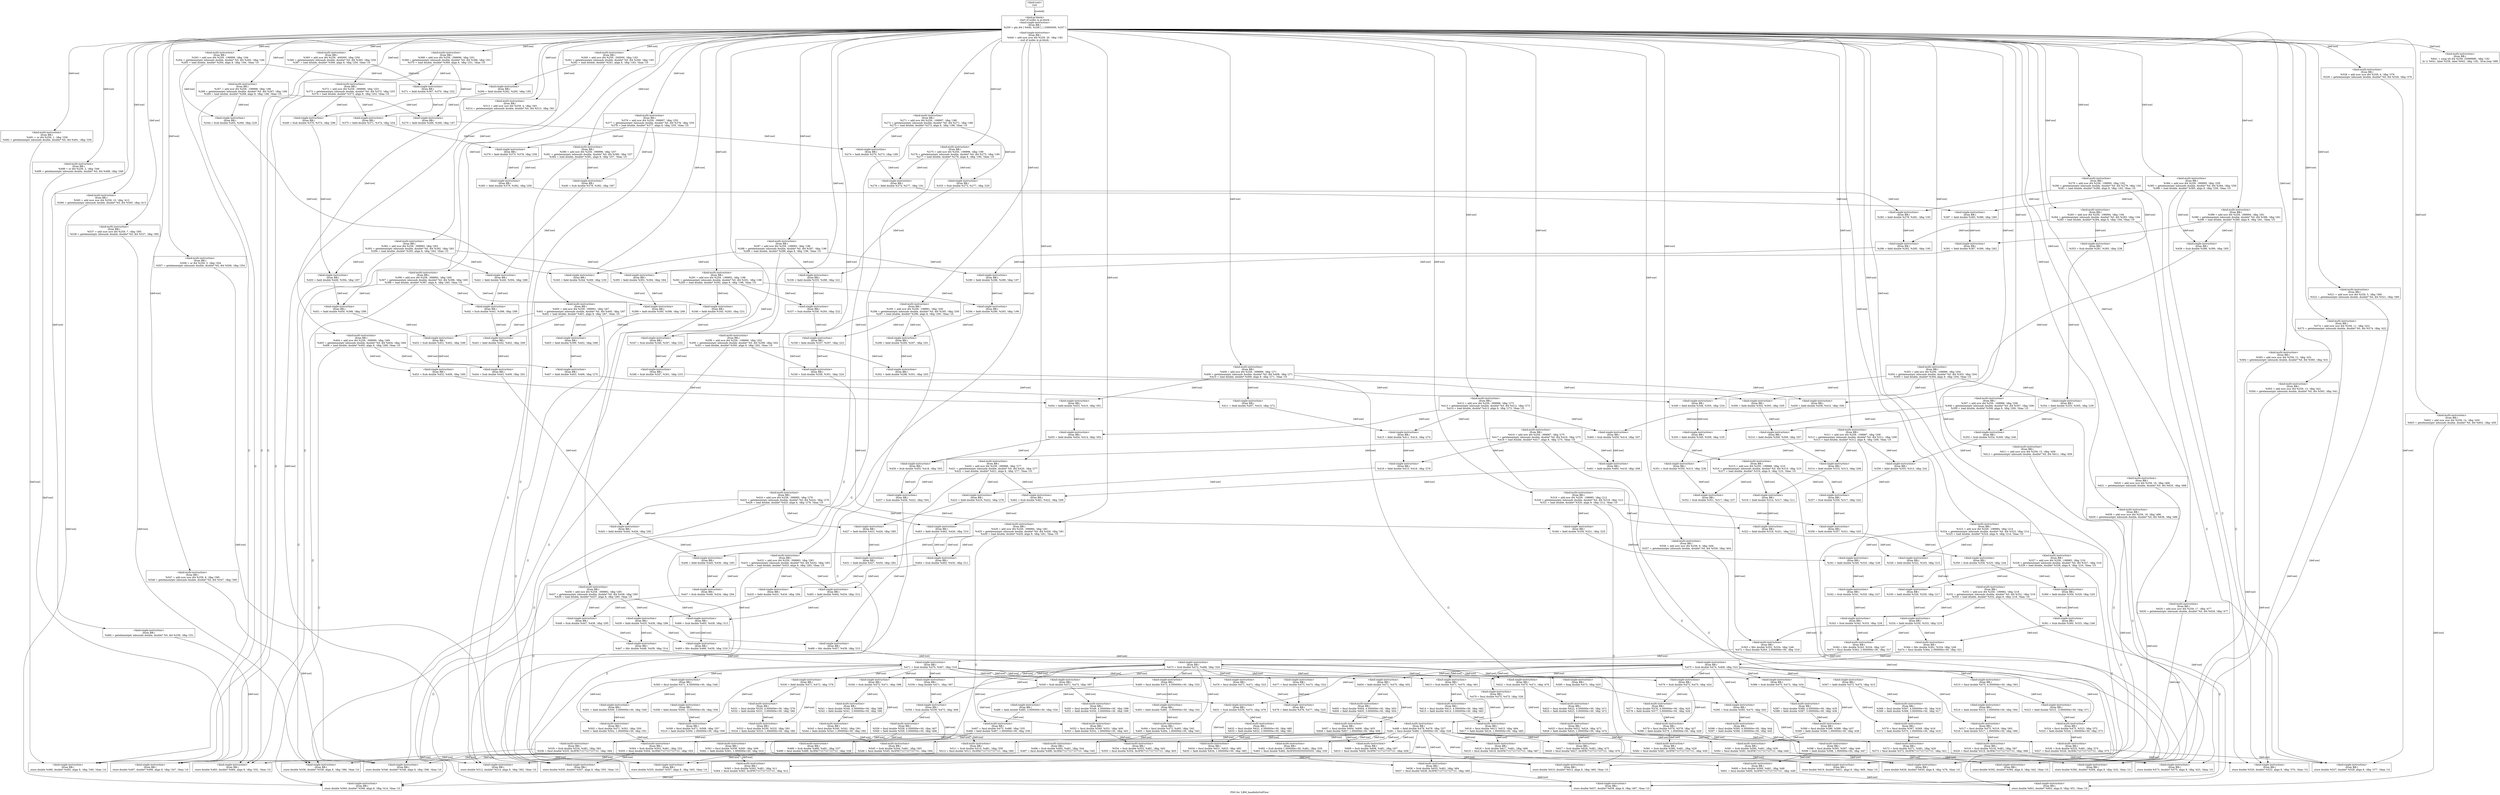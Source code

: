 digraph "PDG for 'LBM_handleInOutFlow.'" {
	label="PDG for 'LBM_handleInOutFlow.'";

	Node0xa2e6df0 [shape=record,label="{\<kind:root\>\nroot\n}"];
	Node0xa2e6df0 -> Node0xa31f160[label="[rooted]"];
	Node0xa31f160 [shape=record,label="{\<kind:pi-block\>\n--- start of nodes in pi-block ---\n\<kind:single-instruction\>\n(from BB:)\n  %259 = phi i64 [ %640, %258 ], [ 25800000, %257 ]\n\n\<kind:single-instruction\>\n(from BB:)\n  %640 = add nuw nsw i64 %259, 20, !dbg !182\n--- end of nodes in pi-block ---\n}"];
	Node0xa31f160 -> Node0xa2cac60[label="[def-use]"];
	Node0xa31f160 -> Node0xa3f5510[label="[def-use]"];
	Node0xa31f160 -> Node0xa3e0730[label="[def-use]"];
	Node0xa31f160 -> Node0xa3bed50[label="[def-use]"];
	Node0xa31f160 -> Node0xa3e7d40[label="[def-use]"];
	Node0xa31f160 -> Node0xa3dae60[label="[def-use]"];
	Node0xa31f160 -> Node0xa3e2090[label="[def-use]"];
	Node0xa31f160 -> Node0x9cf93b0[label="[def-use]"];
	Node0xa31f160 -> Node0xa3efd30[label="[def-use]"];
	Node0xa31f160 -> Node0xa401e10[label="[def-use]"];
	Node0xa31f160 -> Node0xa3be3f0[label="[def-use]"];
	Node0xa31f160 -> Node0x9d7f450[label="[def-use]"];
	Node0xa31f160 -> Node0xa409930[label="[def-use]"];
	Node0xa31f160 -> Node0xa403d70[label="[def-use]"];
	Node0xa31f160 -> Node0xa232640[label="[def-use]"];
	Node0xa31f160 -> Node0xa3bdd90[label="[def-use]"];
	Node0xa31f160 -> Node0xa3cd450[label="[def-use]"];
	Node0xa31f160 -> Node0xa3d2150[label="[def-use]"];
	Node0xa31f160 -> Node0xa3c60d0[label="[def-use]"];
	Node0xa31f160 -> Node0xa181d80[label="[def-use]"];
	Node0xa31f160 -> Node0xa3bf730[label="[def-use]"];
	Node0xa31f160 -> Node0x9e241e0[label="[def-use]"];
	Node0xa31f160 -> Node0xa1b33f0[label="[def-use]"];
	Node0xa31f160 -> Node0x9d65650[label="[def-use]"];
	Node0xa31f160 -> Node0xa308b20[label="[def-use]"];
	Node0xa31f160 -> Node0xa232760[label="[def-use]"];
	Node0xa31f160 -> Node0xa30ad80[label="[def-use]"];
	Node0xa31f160 -> Node0x9f2a060[label="[def-use]"];
	Node0xa31f160 -> Node0xa3c7700[label="[def-use]"];
	Node0xa31f160 -> Node0xa3c9d80[label="[def-use]"];
	Node0xa31f160 -> Node0xa3cc400[label="[def-use]"];
	Node0xa31f160 -> Node0xa3cea80[label="[def-use]"];
	Node0xa31f160 -> Node0xa3d1100[label="[def-use]"];
	Node0xa31f160 -> Node0xa3e57a0[label="[def-use]"];
	Node0xa31f160 -> Node0x9d1c3f0[label="[def-use]"];
	Node0xa31f160 -> Node0xa1aa490[label="[def-use]"];
	Node0xa31f160 -> Node0xa374970[label="[def-use]"];
	Node0xa31f160 -> Node0xa198260[label="[def-use]"];
	Node0xa31f160 -> Node0xa290010[label="[def-use]"];
	Node0xa31f160 -> Node0xa2d6dc0[label="[def-use]"];
	Node0xa31f160 -> Node0xa2a5290[label="[def-use]"];
	Node0xa31f160 -> Node0xa1a2610[label="[def-use]"];
	Node0xa31f160 -> Node0xa2538c0[label="[def-use]"];
	Node0xa31f160 -> Node0x9f1a9c0[label="[def-use]"];
	Node0xa31f160 -> Node0xa1ad730[label="[def-use]"];
	Node0xa31f160 -> Node0xa30ca80[label="[def-use]"];
	Node0xa31f160 -> Node0xa30a5f0[label="[def-use]"];
	Node0xa31f160 -> Node0xa28d840[label="[def-use]"];
	Node0xa31f160 -> Node0x9e94d90[label="[def-use]"];
	Node0xa31f160 -> Node0xa2286b0[label="[def-use]"];
	Node0xa31f160 -> Node0xa304080[label="[def-use]"];
	Node0xa31f160 -> Node0x9fab320[label="[def-use]"];
	Node0xa31f160 -> Node0xa268670[label="[def-use]"];
	Node0xa31f160 -> Node0x9ea6bc0[label="[def-use]"];
	Node0xa31f160 -> Node0xa304eb0[label="[def-use]"];
	Node0xa31f160 -> Node0x9d708e0[label="[def-use]"];
	Node0xa31f160 -> Node0x9e684f0[label="[def-use]"];
	Node0xa31f160 -> Node0xa36b750[label="[def-use]"];
	Node0xa36b750 [shape=record,label="{\<kind:multi-instruction\>\n(from BB:)\n  %641 = icmp ult i64 %259, 25999980, !dbg !182\n  br i1 %641, label %258, label %642, !dbg !182, !llvm.loop !488\n}"];
	Node0x9e684f0 [shape=record,label="{\<kind:multi-instruction\>\n(from BB:)\n  %638 = add nuw nsw i64 %259, 18, !dbg !486\n  %639 = getelementptr inbounds double, double* %0, i64 %638, !dbg !486\n}"];
	Node0x9e684f0 -> Node0xa210900[label="[def-use]"];
	Node0x9d708e0 [shape=record,label="{\<kind:multi-instruction\>\n(from BB:)\n  %629 = add nuw nsw i64 %259, 17, !dbg !477\n  %630 = getelementptr inbounds double, double* %0, i64 %629, !dbg !477\n}"];
	Node0x9d708e0 -> Node0x9f27e00[label="[def-use]"];
	Node0xa304eb0 [shape=record,label="{\<kind:multi-instruction\>\n(from BB:)\n  %620 = add nuw nsw i64 %259, 16, !dbg !468\n  %621 = getelementptr inbounds double, double* %0, i64 %620, !dbg !468\n}"];
	Node0xa304eb0 -> Node0xa079a80[label="[def-use]"];
	Node0x9ea6bc0 [shape=record,label="{\<kind:multi-instruction\>\n(from BB:)\n  %611 = add nuw nsw i64 %259, 15, !dbg !459\n  %612 = getelementptr inbounds double, double* %0, i64 %611, !dbg !459\n}"];
	Node0x9ea6bc0 -> Node0xa2493c0[label="[def-use]"];
	Node0xa268670 [shape=record,label="{\<kind:multi-instruction\>\n(from BB:)\n  %602 = add nuw nsw i64 %259, 14, !dbg !450\n  %603 = getelementptr inbounds double, double* %0, i64 %602, !dbg !450\n}"];
	Node0xa268670 -> Node0xa270660[label="[def-use]"];
	Node0x9fab320 [shape=record,label="{\<kind:multi-instruction\>\n(from BB:)\n  %593 = add nuw nsw i64 %259, 13, !dbg !441\n  %594 = getelementptr inbounds double, double* %0, i64 %593, !dbg !441\n}"];
	Node0x9fab320 -> Node0xa30e940[label="[def-use]"];
	Node0xa304080 [shape=record,label="{\<kind:multi-instruction\>\n(from BB:)\n  %583 = add nuw nsw i64 %259, 12, !dbg !431\n  %584 = getelementptr inbounds double, double* %0, i64 %583, !dbg !431\n}"];
	Node0xa304080 -> Node0xa399db0[label="[def-use]"];
	Node0xa2286b0 [shape=record,label="{\<kind:multi-instruction\>\n(from BB:)\n  %574 = add nuw nsw i64 %259, 11, !dbg !422\n  %575 = getelementptr inbounds double, double* %0, i64 %574, !dbg !422\n}"];
	Node0xa2286b0 -> Node0xa17aa70[label="[def-use]"];
	Node0x9e94d90 [shape=record,label="{\<kind:multi-instruction\>\n(from BB:)\n  %565 = add nuw nsw i64 %259, 10, !dbg !413\n  %566 = getelementptr inbounds double, double* %0, i64 %565, !dbg !413\n}"];
	Node0x9e94d90 -> Node0xa005d20[label="[def-use]"];
	Node0xa28d840 [shape=record,label="{\<kind:multi-instruction\>\n(from BB:)\n  %556 = add nuw nsw i64 %259, 9, !dbg !404\n  %557 = getelementptr inbounds double, double* %0, i64 %556, !dbg !404\n}"];
	Node0xa28d840 -> Node0xa30ac50[label="[def-use]"];
	Node0xa30a5f0 [shape=record,label="{\<kind:multi-instruction\>\n(from BB:)\n  %547 = add nuw nsw i64 %259, 8, !dbg !395\n  %548 = getelementptr inbounds double, double* %0, i64 %547, !dbg !395\n}"];
	Node0xa30a5f0 -> Node0xa28a960[label="[def-use]"];
	Node0xa30ca80 [shape=record,label="{\<kind:multi-instruction\>\n(from BB:)\n  %537 = add nuw nsw i64 %259, 7, !dbg !385\n  %538 = getelementptr inbounds double, double* %0, i64 %537, !dbg !385\n}"];
	Node0xa30ca80 -> Node0xa28e710[label="[def-use]"];
	Node0xa1ad730 [shape=record,label="{\<kind:multi-instruction\>\n(from BB:)\n  %528 = add nuw nsw i64 %259, 6, !dbg !376\n  %529 = getelementptr inbounds double, double* %0, i64 %528, !dbg !376\n}"];
	Node0xa1ad730 -> Node0xa2f72d0[label="[def-use]"];
	Node0x9f1a9c0 [shape=record,label="{\<kind:multi-instruction\>\n(from BB:)\n  %521 = add nuw nsw i64 %259, 5, !dbg !369\n  %522 = getelementptr inbounds double, double* %0, i64 %521, !dbg !369\n}"];
	Node0x9f1a9c0 -> Node0x9e17650[label="[def-use]"];
	Node0xa2538c0 [shape=record,label="{\<kind:multi-instruction\>\n(from BB:)\n  %513 = add nuw nsw i64 %259, 4, !dbg !361\n  %514 = getelementptr inbounds double, double* %0, i64 %513, !dbg !361\n}"];
	Node0xa2538c0 -> Node0xa23be00[label="[def-use]"];
	Node0xa1a2610 [shape=record,label="{\<kind:multi-instruction\>\n(from BB:)\n  %506 = or i64 %259, 3, !dbg !354\n  %507 = getelementptr inbounds double, double* %0, i64 %506, !dbg !354\n}"];
	Node0xa1a2610 -> Node0x9fbcbc0[label="[def-use]"];
	Node0xa2a5290 [shape=record,label="{\<kind:multi-instruction\>\n(from BB:)\n  %498 = or i64 %259, 2, !dbg !346\n  %499 = getelementptr inbounds double, double* %0, i64 %498, !dbg !346\n}"];
	Node0xa2a5290 -> Node0xa2b7820[label="[def-use]"];
	Node0xa2d6dc0 [shape=record,label="{\<kind:multi-instruction\>\n(from BB:)\n  %491 = or i64 %259, 1, !dbg !339\n  %492 = getelementptr inbounds double, double* %0, i64 %491, !dbg !339\n}"];
	Node0xa2d6dc0 -> Node0xa035c00[label="[def-use]"];
	Node0xa290010 [shape=record,label="{\<kind:single-instruction\>\n(from BB:)\n  %484 = getelementptr inbounds double, double* %0, i64 %259, !dbg !331\n}"];
	Node0xa290010 -> Node0xa2878d0[label="[def-use]"];
	Node0xa198260 [shape=record,label="{\<kind:multi-instruction\>\n(from BB:)\n  %436 = add nsw i64 %259, -399982, !dbg !285\n  %437 = getelementptr inbounds double, double* %0, i64 %436, !dbg !285\n  %438 = load double, double* %437, align 8, !dbg !285, !tbaa !10\n}"];
	Node0xa198260 -> Node0xa196840[label="[def-use]"];
	Node0xa198260 -> Node0xa1e2ec0[label="[def-use]"];
	Node0xa198260 -> Node0xa17a050[label="[def-use]"];
	Node0xa198260 -> Node0xa210900[label="[]"];
	Node0xa374970 [shape=record,label="{\<kind:multi-instruction\>\n(from BB:)\n  %432 = add nsw i64 %259, -399983, !dbg !283\n  %433 = getelementptr inbounds double, double* %0, i64 %432, !dbg !283\n  %434 = load double, double* %433, align 8, !dbg !283, !tbaa !10\n}"];
	Node0xa374970 -> Node0xa229cd0[label="[def-use]"];
	Node0xa374970 -> Node0xa1a07e0[label="[def-use]"];
	Node0xa374970 -> Node0xa1aa120[label="[def-use]"];
	Node0xa374970 -> Node0x9f27e00[label="[]"];
	Node0xa1aa490 [shape=record,label="{\<kind:multi-instruction\>\n(from BB:)\n  %428 = add nsw i64 %259, -399984, !dbg !281\n  %429 = getelementptr inbounds double, double* %0, i64 %428, !dbg !281\n  %430 = load double, double* %429, align 8, !dbg !281, !tbaa !10\n}"];
	Node0xa1aa490 -> Node0xa2251f0[label="[def-use]"];
	Node0xa1aa490 -> Node0xa1e2580[label="[def-use]"];
	Node0xa1aa490 -> Node0x9d6e840[label="[def-use]"];
	Node0xa1aa490 -> Node0xa079a80[label="[]"];
	Node0x9d1c3f0 [shape=record,label="{\<kind:multi-instruction\>\n(from BB:)\n  %424 = add nsw i64 %259, -399985, !dbg !279\n  %425 = getelementptr inbounds double, double* %0, i64 %424, !dbg !279\n  %426 = load double, double* %425, align 8, !dbg !279, !tbaa !10\n}"];
	Node0x9d1c3f0 -> Node0xa373630[label="[def-use]"];
	Node0x9d1c3f0 -> Node0xa17a940[label="[def-use]"];
	Node0x9d1c3f0 -> Node0xa2280f0[label="[def-use]"];
	Node0x9d1c3f0 -> Node0xa2493c0[label="[]"];
	Node0xa3e57a0 [shape=record,label="{\<kind:multi-instruction\>\n(from BB:)\n  %420 = add nsw i64 %259, -399986, !dbg !277\n  %421 = getelementptr inbounds double, double* %0, i64 %420, !dbg !277\n  %422 = load double, double* %421, align 8, !dbg !277, !tbaa !10\n}"];
	Node0xa3e57a0 -> Node0xa1a9be0[label="[def-use]"];
	Node0xa3e57a0 -> Node0xa2d45f0[label="[def-use]"];
	Node0xa3e57a0 -> Node0xa28bd40[label="[def-use]"];
	Node0xa3e57a0 -> Node0xa270660[label="[]"];
	Node0xa3d1100 [shape=record,label="{\<kind:multi-instruction\>\n(from BB:)\n  %416 = add nsw i64 %259, -399987, !dbg !275\n  %417 = getelementptr inbounds double, double* %0, i64 %416, !dbg !275\n  %418 = load double, double* %417, align 8, !dbg !275, !tbaa !10\n}"];
	Node0xa3d1100 -> Node0xa229ba0[label="[def-use]"];
	Node0xa3d1100 -> Node0xa1e45e0[label="[def-use]"];
	Node0xa3d1100 -> Node0x9d607f0[label="[def-use]"];
	Node0xa3d1100 -> Node0xa30e940[label="[]"];
	Node0xa3cea80 [shape=record,label="{\<kind:multi-instruction\>\n(from BB:)\n  %412 = add nsw i64 %259, -399988, !dbg !273\n  %413 = getelementptr inbounds double, double* %0, i64 %412, !dbg !273\n  %414 = load double, double* %413, align 8, !dbg !273, !tbaa !10\n}"];
	Node0xa3cea80 -> Node0xa1a2d90[label="[def-use]"];
	Node0xa3cea80 -> Node0xa1a9ff0[label="[def-use]"];
	Node0xa3cea80 -> Node0xa3d0110[label="[def-use]"];
	Node0xa3cea80 -> Node0xa399db0[label="[]"];
	Node0xa3cc400 [shape=record,label="{\<kind:multi-instruction\>\n(from BB:)\n  %408 = add nsw i64 %259, -399989, !dbg !271\n  %409 = getelementptr inbounds double, double* %0, i64 %408, !dbg !271\n  %410 = load double, double* %409, align 8, !dbg !271, !tbaa !10\n}"];
	Node0xa3cc400 -> Node0xa28cec0[label="[def-use]"];
	Node0xa3cc400 -> Node0xa1e44b0[label="[def-use]"];
	Node0xa3cc400 -> Node0xa3cda90[label="[def-use]"];
	Node0xa3cc400 -> Node0xa17aa70[label="[]"];
	Node0xa3c9d80 [shape=record,label="{\<kind:multi-instruction\>\n(from BB:)\n  %404 = add nsw i64 %259, -399990, !dbg !269\n  %405 = getelementptr inbounds double, double* %0, i64 %404, !dbg !269\n  %406 = load double, double* %405, align 8, !dbg !269, !tbaa !10\n}"];
	Node0xa3c9d80 -> Node0xa290140[label="[def-use]"];
	Node0xa3c9d80 -> Node0xa196970[label="[def-use]"];
	Node0xa3c9d80 -> Node0xa3cb410[label="[def-use]"];
	Node0xa3c9d80 -> Node0xa005d20[label="[]"];
	Node0xa3c7700 [shape=record,label="{\<kind:multi-instruction\>\n(from BB:)\n  %400 = add nsw i64 %259, -399991, !dbg !267\n  %401 = getelementptr inbounds double, double* %0, i64 %400, !dbg !267\n  %402 = load double, double* %401, align 8, !dbg !267, !tbaa !10\n}"];
	Node0xa3c7700 -> Node0xa28cff0[label="[def-use]"];
	Node0xa3c7700 -> Node0xa2f6690[label="[def-use]"];
	Node0xa3c7700 -> Node0xa3c8d90[label="[def-use]"];
	Node0xa3c7700 -> Node0xa30ac50[label="[]"];
	Node0x9f2a060 [shape=record,label="{\<kind:multi-instruction\>\n(from BB:)\n  %396 = add nsw i64 %259, -399992, !dbg !265\n  %397 = getelementptr inbounds double, double* %0, i64 %396, !dbg !265\n  %398 = load double, double* %397, align 8, !dbg !265, !tbaa !10\n}"];
	Node0x9f2a060 -> Node0xa28f920[label="[def-use]"];
	Node0x9f2a060 -> Node0xa30bae0[label="[def-use]"];
	Node0x9f2a060 -> Node0xa3de120[label="[def-use]"];
	Node0x9f2a060 -> Node0xa28a960[label="[]"];
	Node0xa30ad80 [shape=record,label="{\<kind:multi-instruction\>\n(from BB:)\n  %392 = add nsw i64 %259, -399993, !dbg !263\n  %393 = getelementptr inbounds double, double* %0, i64 %392, !dbg !263\n  %394 = load double, double* %393, align 8, !dbg !263, !tbaa !10\n}"];
	Node0xa30ad80 -> Node0xa28bc10[label="[def-use]"];
	Node0xa30ad80 -> Node0x9e18700[label="[def-use]"];
	Node0xa30ad80 -> Node0xa1b0cd0[label="[def-use]"];
	Node0xa30ad80 -> Node0xa28e710[label="[]"];
	Node0xa232760 [shape=record,label="{\<kind:multi-instruction\>\n(from BB:)\n  %388 = add nsw i64 %259, -399994, !dbg !261\n  %389 = getelementptr inbounds double, double* %0, i64 %388, !dbg !261\n  %390 = load double, double* %389, align 8, !dbg !261, !tbaa !10\n}"];
	Node0xa232760 -> Node0xa2a4050[label="[def-use]"];
	Node0xa232760 -> Node0xa283730[label="[def-use]"];
	Node0xa232760 -> Node0xa2f72d0[label="[]"];
	Node0xa308b20 [shape=record,label="{\<kind:multi-instruction\>\n(from BB:)\n  %384 = add nsw i64 %259, -399995, !dbg !259\n  %385 = getelementptr inbounds double, double* %0, i64 %384, !dbg !259\n  %386 = load double, double* %385, align 8, !dbg !259, !tbaa !10\n}"];
	Node0xa308b20 -> Node0xa2a4050[label="[def-use]"];
	Node0xa308b20 -> Node0xa3c3710[label="[def-use]"];
	Node0xa308b20 -> Node0x9e17650[label="[]"];
	Node0xa2a4050 [shape=record,label="{\<kind:single-instruction\>\n(from BB:)\n  %458 = fsub double %386, %390, !dbg !305\n}"];
	Node0xa2a4050 -> Node0xa28cec0[label="[def-use]"];
	Node0xa28cec0 [shape=record,label="{\<kind:single-instruction\>\n(from BB:)\n  %459 = fadd double %458, %410, !dbg !306\n}"];
	Node0xa28cec0 -> Node0xa1a2d90[label="[def-use]"];
	Node0xa1a2d90 [shape=record,label="{\<kind:single-instruction\>\n(from BB:)\n  %460 = fsub double %459, %414, !dbg !307\n}"];
	Node0xa1a2d90 -> Node0xa229ba0[label="[def-use]"];
	Node0xa229ba0 [shape=record,label="{\<kind:single-instruction\>\n(from BB:)\n  %461 = fadd double %460, %418, !dbg !308\n}"];
	Node0xa229ba0 -> Node0xa1a9be0[label="[def-use]"];
	Node0xa1a9be0 [shape=record,label="{\<kind:single-instruction\>\n(from BB:)\n  %462 = fsub double %461, %422, !dbg !309\n}"];
	Node0xa1a9be0 -> Node0xa373630[label="[def-use]"];
	Node0xa373630 [shape=record,label="{\<kind:single-instruction\>\n(from BB:)\n  %463 = fadd double %462, %426, !dbg !310\n}"];
	Node0xa373630 -> Node0xa2251f0[label="[def-use]"];
	Node0xa2251f0 [shape=record,label="{\<kind:single-instruction\>\n(from BB:)\n  %464 = fsub double %463, %430, !dbg !311\n}"];
	Node0xa2251f0 -> Node0xa229cd0[label="[def-use]"];
	Node0xa229cd0 [shape=record,label="{\<kind:single-instruction\>\n(from BB:)\n  %465 = fadd double %464, %434, !dbg !312\n}"];
	Node0xa229cd0 -> Node0xa196840[label="[def-use]"];
	Node0xa196840 [shape=record,label="{\<kind:single-instruction\>\n(from BB:)\n  %466 = fsub double %465, %438, !dbg !313\n}"];
	Node0xa196840 -> Node0x9e19ed0[label="[def-use]"];
	Node0x9d65650 [shape=record,label="{\<kind:multi-instruction\>\n(from BB:)\n  %380 = add nsw i64 %259, -399996, !dbg !257\n  %381 = getelementptr inbounds double, double* %0, i64 %380, !dbg !257\n  %382 = load double, double* %381, align 8, !dbg !257, !tbaa !10\n}"];
	Node0x9d65650 -> Node0xa2b91f0[label="[def-use]"];
	Node0x9d65650 -> Node0x9e4b8f0[label="[def-use]"];
	Node0x9d65650 -> Node0xa23be00[label="[]"];
	Node0xa1b33f0 [shape=record,label="{\<kind:multi-instruction\>\n(from BB:)\n  %376 = add nsw i64 %259, -399997, !dbg !255\n  %377 = getelementptr inbounds double, double* %0, i64 %376, !dbg !255\n  %378 = load double, double* %377, align 8, !dbg !255, !tbaa !10\n}"];
	Node0xa1b33f0 -> Node0xa2b91f0[label="[def-use]"];
	Node0xa1b33f0 -> Node0xa1b6920[label="[def-use]"];
	Node0xa1b33f0 -> Node0x9fbcbc0[label="[]"];
	Node0xa2b91f0 [shape=record,label="{\<kind:single-instruction\>\n(from BB:)\n  %440 = fsub double %378, %382, !dbg !287\n}"];
	Node0xa2b91f0 -> Node0x9e18700[label="[def-use]"];
	Node0x9e18700 [shape=record,label="{\<kind:single-instruction\>\n(from BB:)\n  %441 = fadd double %440, %394, !dbg !288\n}"];
	Node0x9e18700 -> Node0xa30bae0[label="[def-use]"];
	Node0xa30bae0 [shape=record,label="{\<kind:single-instruction\>\n(from BB:)\n  %442 = fsub double %441, %398, !dbg !289\n}"];
	Node0xa30bae0 -> Node0xa2f6690[label="[def-use]"];
	Node0xa2f6690 [shape=record,label="{\<kind:single-instruction\>\n(from BB:)\n  %443 = fadd double %442, %402, !dbg !290\n}"];
	Node0xa2f6690 -> Node0xa196970[label="[def-use]"];
	Node0xa196970 [shape=record,label="{\<kind:single-instruction\>\n(from BB:)\n  %444 = fsub double %443, %406, !dbg !291\n}"];
	Node0xa196970 -> Node0xa17a940[label="[def-use]"];
	Node0xa17a940 [shape=record,label="{\<kind:single-instruction\>\n(from BB:)\n  %445 = fadd double %444, %426, !dbg !292\n}"];
	Node0xa17a940 -> Node0xa1e2580[label="[def-use]"];
	Node0xa1e2580 [shape=record,label="{\<kind:single-instruction\>\n(from BB:)\n  %446 = fadd double %445, %430, !dbg !293\n}"];
	Node0xa1e2580 -> Node0xa1a07e0[label="[def-use]"];
	Node0xa1a07e0 [shape=record,label="{\<kind:single-instruction\>\n(from BB:)\n  %447 = fsub double %446, %434, !dbg !294\n}"];
	Node0xa1a07e0 -> Node0xa1e2ec0[label="[def-use]"];
	Node0xa1e2ec0 [shape=record,label="{\<kind:single-instruction\>\n(from BB:)\n  %448 = fsub double %447, %438, !dbg !295\n}"];
	Node0xa1e2ec0 -> Node0xa282ba0[label="[def-use]"];
	Node0x9e241e0 [shape=record,label="{\<kind:multi-instruction\>\n(from BB:)\n  %372 = add nsw i64 %259, -399998, !dbg !253\n  %373 = getelementptr inbounds double, double* %0, i64 %372, !dbg !253\n  %374 = load double, double* %373, align 8, !dbg !253, !tbaa !10\n}"];
	Node0x9e241e0 -> Node0xa287680[label="[def-use]"];
	Node0x9e241e0 -> Node0xa2ec630[label="[def-use]"];
	Node0x9e241e0 -> Node0xa2b7820[label="[]"];
	Node0xa3bf730 [shape=record,label="{\<kind:multi-instruction\>\n(from BB:)\n  %368 = add nsw i64 %259, -399999, !dbg !251\n  %369 = getelementptr inbounds double, double* %0, i64 %368, !dbg !251\n  %370 = load double, double* %369, align 8, !dbg !251, !tbaa !10\n}"];
	Node0xa3bf730 -> Node0xa287680[label="[def-use]"];
	Node0xa3bf730 -> Node0xa1a3df0[label="[def-use]"];
	Node0xa3bf730 -> Node0xa035c00[label="[]"];
	Node0xa287680 [shape=record,label="{\<kind:single-instruction\>\n(from BB:)\n  %449 = fsub double %370, %374, !dbg !296\n}"];
	Node0xa287680 -> Node0xa28bc10[label="[def-use]"];
	Node0xa28bc10 [shape=record,label="{\<kind:single-instruction\>\n(from BB:)\n  %450 = fadd double %449, %394, !dbg !297\n}"];
	Node0xa28bc10 -> Node0xa28f920[label="[def-use]"];
	Node0xa28f920 [shape=record,label="{\<kind:single-instruction\>\n(from BB:)\n  %451 = fadd double %450, %398, !dbg !298\n}"];
	Node0xa28f920 -> Node0xa28cff0[label="[def-use]"];
	Node0xa28cff0 [shape=record,label="{\<kind:single-instruction\>\n(from BB:)\n  %452 = fsub double %451, %402, !dbg !299\n}"];
	Node0xa28cff0 -> Node0xa290140[label="[def-use]"];
	Node0xa290140 [shape=record,label="{\<kind:single-instruction\>\n(from BB:)\n  %453 = fsub double %452, %406, !dbg !300\n}"];
	Node0xa290140 -> Node0xa1e44b0[label="[def-use]"];
	Node0xa1e44b0 [shape=record,label="{\<kind:single-instruction\>\n(from BB:)\n  %454 = fadd double %453, %410, !dbg !301\n}"];
	Node0xa1e44b0 -> Node0xa1a9ff0[label="[def-use]"];
	Node0xa1a9ff0 [shape=record,label="{\<kind:single-instruction\>\n(from BB:)\n  %455 = fadd double %454, %414, !dbg !302\n}"];
	Node0xa1a9ff0 -> Node0xa1e45e0[label="[def-use]"];
	Node0xa1e45e0 [shape=record,label="{\<kind:single-instruction\>\n(from BB:)\n  %456 = fsub double %455, %418, !dbg !303\n}"];
	Node0xa1e45e0 -> Node0xa2d45f0[label="[def-use]"];
	Node0xa2d45f0 [shape=record,label="{\<kind:single-instruction\>\n(from BB:)\n  %457 = fsub double %456, %422, !dbg !304\n}"];
	Node0xa2d45f0 -> Node0xa2b9030[label="[def-use]"];
	Node0xa181d80 [shape=record,label="{\<kind:multi-instruction\>\n(from BB:)\n  %365 = add nsw i64 %259, -400000, !dbg !250\n  %366 = getelementptr inbounds double, double* %0, i64 %365, !dbg !250\n  %367 = load double, double* %366, align 8, !dbg !250, !tbaa !10\n}"];
	Node0xa181d80 -> Node0xa1a3df0[label="[def-use]"];
	Node0xa181d80 -> Node0xa2878d0[label="[]"];
	Node0xa1a3df0 [shape=record,label="{\<kind:single-instruction\>\n(from BB:)\n  %371 = fadd double %367, %370, !dbg !252\n}"];
	Node0xa1a3df0 -> Node0xa2ec630[label="[def-use]"];
	Node0xa2ec630 [shape=record,label="{\<kind:single-instruction\>\n(from BB:)\n  %375 = fadd double %371, %374, !dbg !254\n}"];
	Node0xa2ec630 -> Node0xa1b6920[label="[def-use]"];
	Node0xa1b6920 [shape=record,label="{\<kind:single-instruction\>\n(from BB:)\n  %379 = fadd double %375, %378, !dbg !256\n}"];
	Node0xa1b6920 -> Node0x9e4b8f0[label="[def-use]"];
	Node0x9e4b8f0 [shape=record,label="{\<kind:single-instruction\>\n(from BB:)\n  %383 = fadd double %379, %382, !dbg !258\n}"];
	Node0x9e4b8f0 -> Node0xa3c3710[label="[def-use]"];
	Node0xa3c3710 [shape=record,label="{\<kind:single-instruction\>\n(from BB:)\n  %387 = fadd double %383, %386, !dbg !260\n}"];
	Node0xa3c3710 -> Node0xa283730[label="[def-use]"];
	Node0xa283730 [shape=record,label="{\<kind:single-instruction\>\n(from BB:)\n  %391 = fadd double %387, %390, !dbg !262\n}"];
	Node0xa283730 -> Node0xa1b0cd0[label="[def-use]"];
	Node0xa1b0cd0 [shape=record,label="{\<kind:single-instruction\>\n(from BB:)\n  %395 = fadd double %391, %394, !dbg !264\n}"];
	Node0xa1b0cd0 -> Node0xa3de120[label="[def-use]"];
	Node0xa3de120 [shape=record,label="{\<kind:single-instruction\>\n(from BB:)\n  %399 = fadd double %395, %398, !dbg !266\n}"];
	Node0xa3de120 -> Node0xa3c8d90[label="[def-use]"];
	Node0xa3c8d90 [shape=record,label="{\<kind:single-instruction\>\n(from BB:)\n  %403 = fadd double %399, %402, !dbg !268\n}"];
	Node0xa3c8d90 -> Node0xa3cb410[label="[def-use]"];
	Node0xa3cb410 [shape=record,label="{\<kind:single-instruction\>\n(from BB:)\n  %407 = fadd double %403, %406, !dbg !270\n}"];
	Node0xa3cb410 -> Node0xa3cda90[label="[def-use]"];
	Node0xa3cda90 [shape=record,label="{\<kind:single-instruction\>\n(from BB:)\n  %411 = fadd double %407, %410, !dbg !272\n}"];
	Node0xa3cda90 -> Node0xa3d0110[label="[def-use]"];
	Node0xa3d0110 [shape=record,label="{\<kind:single-instruction\>\n(from BB:)\n  %415 = fadd double %411, %414, !dbg !274\n}"];
	Node0xa3d0110 -> Node0x9d607f0[label="[def-use]"];
	Node0x9d607f0 [shape=record,label="{\<kind:single-instruction\>\n(from BB:)\n  %419 = fadd double %415, %418, !dbg !276\n}"];
	Node0x9d607f0 -> Node0xa28bd40[label="[def-use]"];
	Node0xa28bd40 [shape=record,label="{\<kind:single-instruction\>\n(from BB:)\n  %423 = fadd double %419, %422, !dbg !278\n}"];
	Node0xa28bd40 -> Node0xa2280f0[label="[def-use]"];
	Node0xa2280f0 [shape=record,label="{\<kind:single-instruction\>\n(from BB:)\n  %427 = fadd double %423, %426, !dbg !280\n}"];
	Node0xa2280f0 -> Node0x9d6e840[label="[def-use]"];
	Node0x9d6e840 [shape=record,label="{\<kind:single-instruction\>\n(from BB:)\n  %431 = fadd double %427, %430, !dbg !282\n}"];
	Node0x9d6e840 -> Node0xa1aa120[label="[def-use]"];
	Node0xa1aa120 [shape=record,label="{\<kind:single-instruction\>\n(from BB:)\n  %435 = fadd double %431, %434, !dbg !284\n}"];
	Node0xa1aa120 -> Node0xa17a050[label="[def-use]"];
	Node0xa17a050 [shape=record,label="{\<kind:single-instruction\>\n(from BB:)\n  %439 = fadd double %435, %438, !dbg !286\n}"];
	Node0xa17a050 -> Node0x9e19ed0[label="[def-use]"];
	Node0xa17a050 -> Node0xa2b9030[label="[def-use]"];
	Node0xa17a050 -> Node0xa282ba0[label="[def-use]"];
	Node0xa282ba0 [shape=record,label="{\<kind:single-instruction\>\n(from BB:)\n  %467 = fdiv double %448, %439, !dbg !314\n}"];
	Node0xa282ba0 -> Node0xa1a0910[label="[def-use]"];
	Node0xa2b9030 [shape=record,label="{\<kind:single-instruction\>\n(from BB:)\n  %468 = fdiv double %457, %439, !dbg !315\n}"];
	Node0xa2b9030 -> Node0xa287550[label="[def-use]"];
	Node0x9e19ed0 [shape=record,label="{\<kind:single-instruction\>\n(from BB:)\n  %469 = fdiv double %466, %439, !dbg !316\n}"];
	Node0x9e19ed0 -> Node0xa30b3f0[label="[def-use]"];
	Node0xa3c60d0 [shape=record,label="{\<kind:multi-instruction\>\n(from BB:)\n  %331 = add nsw i64 %259, -199982, !dbg !218\n  %332 = getelementptr inbounds double, double* %0, i64 %331, !dbg !218\n  %333 = load double, double* %332, align 8, !dbg !218, !tbaa !10\n}"];
	Node0xa3c60d0 -> Node0xa1aeb40[label="[def-use]"];
	Node0xa3c60d0 -> Node0xa3c63c0[label="[def-use]"];
	Node0xa3c60d0 -> Node0xa3ce790[label="[def-use]"];
	Node0xa3c60d0 -> Node0xa210900[label="[]"];
	Node0xa3d2150 [shape=record,label="{\<kind:multi-instruction\>\n(from BB:)\n  %327 = add nsw i64 %259, -199983, !dbg !216\n  %328 = getelementptr inbounds double, double* %0, i64 %327, !dbg !216\n  %329 = load double, double* %328, align 8, !dbg !216, !tbaa !10\n}"];
	Node0xa3d2150 -> Node0xa3d3490[label="[def-use]"];
	Node0xa3d2150 -> Node0xa034bc0[label="[def-use]"];
	Node0xa3d2150 -> Node0xa404740[label="[def-use]"];
	Node0xa3d2150 -> Node0x9f27e00[label="[]"];
	Node0xa3cd450 [shape=record,label="{\<kind:multi-instruction\>\n(from BB:)\n  %323 = add nsw i64 %259, -199984, !dbg !214\n  %324 = getelementptr inbounds double, double* %0, i64 %323, !dbg !214\n  %325 = load double, double* %324, align 8, !dbg !214, !tbaa !10\n}"];
	Node0xa3cd450 -> Node0xa403130[label="[def-use]"];
	Node0xa3cd450 -> Node0xa3be6e0[label="[def-use]"];
	Node0xa3cd450 -> Node0xa3ef660[label="[def-use]"];
	Node0xa3cd450 -> Node0xa079a80[label="[]"];
	Node0xa3bdd90 [shape=record,label="{\<kind:multi-instruction\>\n(from BB:)\n  %319 = add nsw i64 %259, -199985, !dbg !212\n  %320 = getelementptr inbounds double, double* %0, i64 %319, !dbg !212\n  %321 = load double, double* %320, align 8, !dbg !212, !tbaa !10\n}"];
	Node0xa3bdd90 -> Node0xa2e2ad0[label="[def-use]"];
	Node0xa3bdd90 -> Node0xa3fd570[label="[def-use]"];
	Node0xa3bdd90 -> Node0xa400350[label="[def-use]"];
	Node0xa3bdd90 -> Node0xa2493c0[label="[]"];
	Node0xa232640 [shape=record,label="{\<kind:multi-instruction\>\n(from BB:)\n  %315 = add nsw i64 %259, -199986, !dbg !210\n  %316 = getelementptr inbounds double, double* %0, i64 %315, !dbg !210\n  %317 = load double, double* %316, align 8, !dbg !210, !tbaa !10\n}"];
	Node0xa232640 -> Node0xa1a1670[label="[def-use]"];
	Node0xa232640 -> Node0xa2fccb0[label="[def-use]"];
	Node0xa232640 -> Node0xa3be050[label="[def-use]"];
	Node0xa232640 -> Node0xa270660[label="[]"];
	Node0xa403d70 [shape=record,label="{\<kind:multi-instruction\>\n(from BB:)\n  %311 = add nsw i64 %259, -199987, !dbg !208\n  %312 = getelementptr inbounds double, double* %0, i64 %311, !dbg !208\n  %313 = load double, double* %312, align 8, !dbg !208, !tbaa !10\n}"];
	Node0xa403d70 -> Node0xa1b5700[label="[def-use]"];
	Node0xa403d70 -> Node0xa3c0380[label="[def-use]"];
	Node0xa403d70 -> Node0xa29a9d0[label="[def-use]"];
	Node0xa403d70 -> Node0xa30e940[label="[]"];
	Node0xa409930 [shape=record,label="{\<kind:multi-instruction\>\n(from BB:)\n  %307 = add nsw i64 %259, -199988, !dbg !206\n  %308 = getelementptr inbounds double, double* %0, i64 %307, !dbg !206\n  %309 = load double, double* %308, align 8, !dbg !206, !tbaa !10\n}"];
	Node0xa409930 -> Node0xa2b5c30[label="[def-use]"];
	Node0xa409930 -> Node0xa062740[label="[def-use]"];
	Node0xa409930 -> Node0xa2cb560[label="[def-use]"];
	Node0xa409930 -> Node0xa399db0[label="[]"];
	Node0x9d7f450 [shape=record,label="{\<kind:multi-instruction\>\n(from BB:)\n  %303 = add nsw i64 %259, -199989, !dbg !204\n  %304 = getelementptr inbounds double, double* %0, i64 %303, !dbg !204\n  %305 = load double, double* %304, align 8, !dbg !204, !tbaa !10\n}"];
	Node0x9d7f450 -> Node0x9e1bae0[label="[def-use]"];
	Node0x9d7f450 -> Node0xa3c1090[label="[def-use]"];
	Node0x9d7f450 -> Node0xa3f1340[label="[def-use]"];
	Node0x9d7f450 -> Node0xa17aa70[label="[]"];
	Node0xa3be3f0 [shape=record,label="{\<kind:multi-instruction\>\n(from BB:)\n  %299 = add nsw i64 %259, -199990, !dbg !202\n  %300 = getelementptr inbounds double, double* %0, i64 %299, !dbg !202\n  %301 = load double, double* %300, align 8, !dbg !202, !tbaa !10\n}"];
	Node0xa3be3f0 -> Node0xa2a4a70[label="[def-use]"];
	Node0xa3be3f0 -> Node0xa40a300[label="[def-use]"];
	Node0xa3be3f0 -> Node0xa403800[label="[def-use]"];
	Node0xa3be3f0 -> Node0xa005d20[label="[]"];
	Node0xa401e10 [shape=record,label="{\<kind:multi-instruction\>\n(from BB:)\n  %295 = add nsw i64 %259, -199991, !dbg !200\n  %296 = getelementptr inbounds double, double* %0, i64 %295, !dbg !200\n  %297 = load double, double* %296, align 8, !dbg !200, !tbaa !10\n}"];
	Node0xa401e10 -> Node0xa378900[label="[def-use]"];
	Node0xa401e10 -> Node0xa401b20[label="[def-use]"];
	Node0xa401e10 -> Node0xa3e23c0[label="[def-use]"];
	Node0xa401e10 -> Node0xa30ac50[label="[]"];
	Node0xa3efd30 [shape=record,label="{\<kind:multi-instruction\>\n(from BB:)\n  %291 = add nsw i64 %259, -199992, !dbg !198\n  %292 = getelementptr inbounds double, double* %0, i64 %291, !dbg !198\n  %293 = load double, double* %292, align 8, !dbg !198, !tbaa !10\n}"];
	Node0xa3efd30 -> Node0xa27d1c0[label="[def-use]"];
	Node0xa3efd30 -> Node0xa3d17f0[label="[def-use]"];
	Node0xa3efd30 -> Node0xa30e340[label="[def-use]"];
	Node0xa3efd30 -> Node0xa28a960[label="[]"];
	Node0x9cf93b0 [shape=record,label="{\<kind:multi-instruction\>\n(from BB:)\n  %287 = add nsw i64 %259, -199993, !dbg !196\n  %288 = getelementptr inbounds double, double* %0, i64 %287, !dbg !196\n  %289 = load double, double* %288, align 8, !dbg !196, !tbaa !10\n}"];
	Node0x9cf93b0 -> Node0xa3c6710[label="[def-use]"];
	Node0x9cf93b0 -> Node0xa3c9a90[label="[def-use]"];
	Node0x9cf93b0 -> Node0xa3f02a0[label="[def-use]"];
	Node0x9cf93b0 -> Node0xa28e710[label="[]"];
	Node0xa3e2090 [shape=record,label="{\<kind:multi-instruction\>\n(from BB:)\n  %283 = add nsw i64 %259, -199994, !dbg !194\n  %284 = getelementptr inbounds double, double* %0, i64 %283, !dbg !194\n  %285 = load double, double* %284, align 8, !dbg !194, !tbaa !10\n}"];
	Node0xa3e2090 -> Node0xa2d70b0[label="[def-use]"];
	Node0xa3e2090 -> Node0xa3f2440[label="[def-use]"];
	Node0xa3e2090 -> Node0xa2f72d0[label="[]"];
	Node0xa3dae60 [shape=record,label="{\<kind:multi-instruction\>\n(from BB:)\n  %279 = add nsw i64 %259, -199995, !dbg !192\n  %280 = getelementptr inbounds double, double* %0, i64 %279, !dbg !192\n  %281 = load double, double* %280, align 8, !dbg !192, !tbaa !10\n}"];
	Node0xa3dae60 -> Node0xa2d70b0[label="[def-use]"];
	Node0xa3dae60 -> Node0xa1b6010[label="[def-use]"];
	Node0xa3dae60 -> Node0x9e17650[label="[]"];
	Node0xa2d70b0 [shape=record,label="{\<kind:single-instruction\>\n(from BB:)\n  %353 = fsub double %281, %285, !dbg !238\n}"];
	Node0xa2d70b0 -> Node0x9e1bae0[label="[def-use]"];
	Node0x9e1bae0 [shape=record,label="{\<kind:single-instruction\>\n(from BB:)\n  %354 = fadd double %353, %305, !dbg !239\n}"];
	Node0x9e1bae0 -> Node0xa2b5c30[label="[def-use]"];
	Node0xa2b5c30 [shape=record,label="{\<kind:single-instruction\>\n(from BB:)\n  %355 = fsub double %354, %309, !dbg !240\n}"];
	Node0xa2b5c30 -> Node0xa1b5700[label="[def-use]"];
	Node0xa1b5700 [shape=record,label="{\<kind:single-instruction\>\n(from BB:)\n  %356 = fadd double %355, %313, !dbg !241\n}"];
	Node0xa1b5700 -> Node0xa1a1670[label="[def-use]"];
	Node0xa1a1670 [shape=record,label="{\<kind:single-instruction\>\n(from BB:)\n  %357 = fsub double %356, %317, !dbg !242\n}"];
	Node0xa1a1670 -> Node0xa2e2ad0[label="[def-use]"];
	Node0xa2e2ad0 [shape=record,label="{\<kind:single-instruction\>\n(from BB:)\n  %358 = fadd double %357, %321, !dbg !243\n}"];
	Node0xa2e2ad0 -> Node0xa403130[label="[def-use]"];
	Node0xa403130 [shape=record,label="{\<kind:single-instruction\>\n(from BB:)\n  %359 = fsub double %358, %325, !dbg !244\n}"];
	Node0xa403130 -> Node0xa3d3490[label="[def-use]"];
	Node0xa3d3490 [shape=record,label="{\<kind:single-instruction\>\n(from BB:)\n  %360 = fadd double %359, %329, !dbg !245\n}"];
	Node0xa3d3490 -> Node0xa1aeb40[label="[def-use]"];
	Node0xa1aeb40 [shape=record,label="{\<kind:single-instruction\>\n(from BB:)\n  %361 = fsub double %360, %333, !dbg !246\n}"];
	Node0xa1aeb40 -> Node0xa2a4ce0[label="[def-use]"];
	Node0xa3e7d40 [shape=record,label="{\<kind:multi-instruction\>\n(from BB:)\n  %275 = add nsw i64 %259, -199996, !dbg !190\n  %276 = getelementptr inbounds double, double* %0, i64 %275, !dbg !190\n  %277 = load double, double* %276, align 8, !dbg !190, !tbaa !10\n}"];
	Node0xa3e7d40 -> Node0xa3d2b30[label="[def-use]"];
	Node0xa3e7d40 -> Node0xa3ec240[label="[def-use]"];
	Node0xa3e7d40 -> Node0xa23be00[label="[]"];
	Node0xa3bed50 [shape=record,label="{\<kind:multi-instruction\>\n(from BB:)\n  %271 = add nsw i64 %259, -199997, !dbg !188\n  %272 = getelementptr inbounds double, double* %0, i64 %271, !dbg !188\n  %273 = load double, double* %272, align 8, !dbg !188, !tbaa !10\n}"];
	Node0xa3bed50 -> Node0xa3d2b30[label="[def-use]"];
	Node0xa3bed50 -> Node0xa3d6c00[label="[def-use]"];
	Node0xa3bed50 -> Node0x9fbcbc0[label="[]"];
	Node0xa3d2b30 [shape=record,label="{\<kind:single-instruction\>\n(from BB:)\n  %335 = fsub double %273, %277, !dbg !220\n}"];
	Node0xa3d2b30 -> Node0xa3c9a90[label="[def-use]"];
	Node0xa3c9a90 [shape=record,label="{\<kind:single-instruction\>\n(from BB:)\n  %336 = fadd double %335, %289, !dbg !221\n}"];
	Node0xa3c9a90 -> Node0xa3d17f0[label="[def-use]"];
	Node0xa3d17f0 [shape=record,label="{\<kind:single-instruction\>\n(from BB:)\n  %337 = fsub double %336, %293, !dbg !222\n}"];
	Node0xa3d17f0 -> Node0xa401b20[label="[def-use]"];
	Node0xa401b20 [shape=record,label="{\<kind:single-instruction\>\n(from BB:)\n  %338 = fadd double %337, %297, !dbg !223\n}"];
	Node0xa401b20 -> Node0xa40a300[label="[def-use]"];
	Node0xa40a300 [shape=record,label="{\<kind:single-instruction\>\n(from BB:)\n  %339 = fsub double %338, %301, !dbg !224\n}"];
	Node0xa40a300 -> Node0xa3fd570[label="[def-use]"];
	Node0xa3fd570 [shape=record,label="{\<kind:single-instruction\>\n(from BB:)\n  %340 = fadd double %339, %321, !dbg !225\n}"];
	Node0xa3fd570 -> Node0xa3be6e0[label="[def-use]"];
	Node0xa3be6e0 [shape=record,label="{\<kind:single-instruction\>\n(from BB:)\n  %341 = fadd double %340, %325, !dbg !226\n}"];
	Node0xa3be6e0 -> Node0xa034bc0[label="[def-use]"];
	Node0xa034bc0 [shape=record,label="{\<kind:single-instruction\>\n(from BB:)\n  %342 = fsub double %341, %329, !dbg !227\n}"];
	Node0xa034bc0 -> Node0xa3c63c0[label="[def-use]"];
	Node0xa3c63c0 [shape=record,label="{\<kind:single-instruction\>\n(from BB:)\n  %343 = fsub double %342, %333, !dbg !228\n}"];
	Node0xa3c63c0 -> Node0xa28e250[label="[def-use]"];
	Node0xa3e0730 [shape=record,label="{\<kind:multi-instruction\>\n(from BB:)\n  %267 = add nsw i64 %259, -199998, !dbg !186\n  %268 = getelementptr inbounds double, double* %0, i64 %267, !dbg !186\n  %269 = load double, double* %268, align 8, !dbg !186, !tbaa !10\n}"];
	Node0xa3e0730 -> Node0xa17db40[label="[def-use]"];
	Node0xa3e0730 -> Node0xa3e77d0[label="[def-use]"];
	Node0xa3e0730 -> Node0xa2b7820[label="[]"];
	Node0xa3f5510 [shape=record,label="{\<kind:multi-instruction\>\n(from BB:)\n  %263 = add nsw i64 %259, -199999, !dbg !184\n  %264 = getelementptr inbounds double, double* %0, i64 %263, !dbg !184\n  %265 = load double, double* %264, align 8, !dbg !184, !tbaa !10\n}"];
	Node0xa3f5510 -> Node0xa17db40[label="[def-use]"];
	Node0xa3f5510 -> Node0xa3e0a60[label="[def-use]"];
	Node0xa3f5510 -> Node0xa035c00[label="[]"];
	Node0xa17db40 [shape=record,label="{\<kind:single-instruction\>\n(from BB:)\n  %344 = fsub double %265, %269, !dbg !229\n}"];
	Node0xa17db40 -> Node0xa3c6710[label="[def-use]"];
	Node0xa3c6710 [shape=record,label="{\<kind:single-instruction\>\n(from BB:)\n  %345 = fadd double %344, %289, !dbg !230\n}"];
	Node0xa3c6710 -> Node0xa27d1c0[label="[def-use]"];
	Node0xa27d1c0 [shape=record,label="{\<kind:single-instruction\>\n(from BB:)\n  %346 = fadd double %345, %293, !dbg !231\n}"];
	Node0xa27d1c0 -> Node0xa378900[label="[def-use]"];
	Node0xa378900 [shape=record,label="{\<kind:single-instruction\>\n(from BB:)\n  %347 = fsub double %346, %297, !dbg !232\n}"];
	Node0xa378900 -> Node0xa2a4a70[label="[def-use]"];
	Node0xa2a4a70 [shape=record,label="{\<kind:single-instruction\>\n(from BB:)\n  %348 = fsub double %347, %301, !dbg !233\n}"];
	Node0xa2a4a70 -> Node0xa3c1090[label="[def-use]"];
	Node0xa3c1090 [shape=record,label="{\<kind:single-instruction\>\n(from BB:)\n  %349 = fadd double %348, %305, !dbg !234\n}"];
	Node0xa3c1090 -> Node0xa062740[label="[def-use]"];
	Node0xa062740 [shape=record,label="{\<kind:single-instruction\>\n(from BB:)\n  %350 = fadd double %349, %309, !dbg !235\n}"];
	Node0xa062740 -> Node0xa3c0380[label="[def-use]"];
	Node0xa3c0380 [shape=record,label="{\<kind:single-instruction\>\n(from BB:)\n  %351 = fsub double %350, %313, !dbg !236\n}"];
	Node0xa3c0380 -> Node0xa2fccb0[label="[def-use]"];
	Node0xa2fccb0 [shape=record,label="{\<kind:single-instruction\>\n(from BB:)\n  %352 = fsub double %351, %317, !dbg !237\n}"];
	Node0xa2fccb0 -> Node0xa192cc0[label="[def-use]"];
	Node0xa2cac60 [shape=record,label="{\<kind:multi-instruction\>\n(from BB:)\n  %260 = add nsw i64 %259, -200000, !dbg !183\n  %261 = getelementptr inbounds double, double* %0, i64 %260, !dbg !183\n  %262 = load double, double* %261, align 8, !dbg !183, !tbaa !10\n}"];
	Node0xa2cac60 -> Node0xa3e0a60[label="[def-use]"];
	Node0xa2cac60 -> Node0xa2878d0[label="[]"];
	Node0xa3e0a60 [shape=record,label="{\<kind:single-instruction\>\n(from BB:)\n  %266 = fadd double %262, %265, !dbg !185\n}"];
	Node0xa3e0a60 -> Node0xa3e77d0[label="[def-use]"];
	Node0xa3e77d0 [shape=record,label="{\<kind:single-instruction\>\n(from BB:)\n  %270 = fadd double %266, %269, !dbg !187\n}"];
	Node0xa3e77d0 -> Node0xa3d6c00[label="[def-use]"];
	Node0xa3d6c00 [shape=record,label="{\<kind:single-instruction\>\n(from BB:)\n  %274 = fadd double %270, %273, !dbg !189\n}"];
	Node0xa3d6c00 -> Node0xa3ec240[label="[def-use]"];
	Node0xa3ec240 [shape=record,label="{\<kind:single-instruction\>\n(from BB:)\n  %278 = fadd double %274, %277, !dbg !191\n}"];
	Node0xa3ec240 -> Node0xa1b6010[label="[def-use]"];
	Node0xa1b6010 [shape=record,label="{\<kind:single-instruction\>\n(from BB:)\n  %282 = fadd double %278, %281, !dbg !193\n}"];
	Node0xa1b6010 -> Node0xa3f2440[label="[def-use]"];
	Node0xa3f2440 [shape=record,label="{\<kind:single-instruction\>\n(from BB:)\n  %286 = fadd double %282, %285, !dbg !195\n}"];
	Node0xa3f2440 -> Node0xa3f02a0[label="[def-use]"];
	Node0xa3f02a0 [shape=record,label="{\<kind:single-instruction\>\n(from BB:)\n  %290 = fadd double %286, %289, !dbg !197\n}"];
	Node0xa3f02a0 -> Node0xa30e340[label="[def-use]"];
	Node0xa30e340 [shape=record,label="{\<kind:single-instruction\>\n(from BB:)\n  %294 = fadd double %290, %293, !dbg !199\n}"];
	Node0xa30e340 -> Node0xa3e23c0[label="[def-use]"];
	Node0xa3e23c0 [shape=record,label="{\<kind:single-instruction\>\n(from BB:)\n  %298 = fadd double %294, %297, !dbg !201\n}"];
	Node0xa3e23c0 -> Node0xa403800[label="[def-use]"];
	Node0xa403800 [shape=record,label="{\<kind:single-instruction\>\n(from BB:)\n  %302 = fadd double %298, %301, !dbg !203\n}"];
	Node0xa403800 -> Node0xa3f1340[label="[def-use]"];
	Node0xa3f1340 [shape=record,label="{\<kind:single-instruction\>\n(from BB:)\n  %306 = fadd double %302, %305, !dbg !205\n}"];
	Node0xa3f1340 -> Node0xa2cb560[label="[def-use]"];
	Node0xa2cb560 [shape=record,label="{\<kind:single-instruction\>\n(from BB:)\n  %310 = fadd double %306, %309, !dbg !207\n}"];
	Node0xa2cb560 -> Node0xa29a9d0[label="[def-use]"];
	Node0xa29a9d0 [shape=record,label="{\<kind:single-instruction\>\n(from BB:)\n  %314 = fadd double %310, %313, !dbg !209\n}"];
	Node0xa29a9d0 -> Node0xa3be050[label="[def-use]"];
	Node0xa3be050 [shape=record,label="{\<kind:single-instruction\>\n(from BB:)\n  %318 = fadd double %314, %317, !dbg !211\n}"];
	Node0xa3be050 -> Node0xa400350[label="[def-use]"];
	Node0xa400350 [shape=record,label="{\<kind:single-instruction\>\n(from BB:)\n  %322 = fadd double %318, %321, !dbg !213\n}"];
	Node0xa400350 -> Node0xa3ef660[label="[def-use]"];
	Node0xa3ef660 [shape=record,label="{\<kind:single-instruction\>\n(from BB:)\n  %326 = fadd double %322, %325, !dbg !215\n}"];
	Node0xa3ef660 -> Node0xa404740[label="[def-use]"];
	Node0xa404740 [shape=record,label="{\<kind:single-instruction\>\n(from BB:)\n  %330 = fadd double %326, %329, !dbg !217\n}"];
	Node0xa404740 -> Node0xa3ce790[label="[def-use]"];
	Node0xa3ce790 [shape=record,label="{\<kind:single-instruction\>\n(from BB:)\n  %334 = fadd double %330, %333, !dbg !219\n}"];
	Node0xa3ce790 -> Node0xa2a4ce0[label="[def-use]"];
	Node0xa3ce790 -> Node0xa192cc0[label="[def-use]"];
	Node0xa3ce790 -> Node0xa28e250[label="[def-use]"];
	Node0xa28e250 [shape=record,label="{\<kind:multi-instruction\>\n(from BB:)\n  %362 = fdiv double %343, %334, !dbg !247\n  %470 = fmul double %362, 2.000000e+00, !dbg !317\n}"];
	Node0xa28e250 -> Node0xa1a0910[label="[def-use]"];
	Node0xa1a0910 [shape=record,label="{\<kind:single-instruction\>\n(from BB:)\n  %471 = fsub double %470, %467, !dbg !318\n}"];
	Node0xa1a0910 -> Node0xa2e8e60[label="[def-use]"];
	Node0xa1a0910 -> Node0xa1a3cc0[label="[def-use]"];
	Node0xa1a0910 -> Node0x9d1e320[label="[def-use]"];
	Node0xa1a0910 -> Node0xa1e9450[label="[def-use]"];
	Node0xa1a0910 -> Node0x9f06830[label="[def-use]"];
	Node0xa1a0910 -> Node0x9e3bee0[label="[def-use]"];
	Node0xa1a0910 -> Node0x9e18160[label="[def-use]"];
	Node0xa1a0910 -> Node0x9f1fa90[label="[def-use]"];
	Node0xa1a0910 -> Node0xa277930[label="[def-use]"];
	Node0xa1a0910 -> Node0xa065130[label="[def-use]"];
	Node0xa1a0910 -> Node0x9e1a000[label="[def-use]"];
	Node0x9e1a000 [shape=record,label="{\<kind:single-instruction\>\n(from BB:)\n  %476 = fmul double %471, %471, !dbg !323\n}"];
	Node0x9e1a000 -> Node0xa282a70[label="[def-use]"];
	Node0xa277930 [shape=record,label="{\<kind:single-instruction\>\n(from BB:)\n  %500 = fmul double %471, 4.500000e+00, !dbg !348\n}"];
	Node0xa277930 -> Node0x9e1bd10[label="[def-use]"];
	Node0xa277930 -> Node0xa1e9580[label="[def-use]"];
	Node0xa1e9580 [shape=record,label="{\<kind:single-instruction\>\n(from BB:)\n  %501 = fadd double %500, 3.000000e+00, !dbg !349\n}"];
	Node0xa1e9580 -> Node0xa065130[label="[def-use]"];
	Node0xa065130 [shape=record,label="{\<kind:multi-instruction\>\n(from BB:)\n  %502 = fmul double %471, %501, !dbg !350\n  %503 = fadd double %502, 1.000000e+00, !dbg !351\n}"];
	Node0xa065130 -> Node0xa184800[label="[def-use]"];
	Node0x9e1bd10 [shape=record,label="{\<kind:single-instruction\>\n(from BB:)\n  %508 = fadd double %500, -3.000000e+00, !dbg !356\n}"];
	Node0x9e1bd10 -> Node0x9f1fa90[label="[def-use]"];
	Node0x9f1fa90 [shape=record,label="{\<kind:multi-instruction\>\n(from BB:)\n  %509 = fmul double %471, %508, !dbg !357\n  %510 = fadd double %509, 1.000000e+00, !dbg !358\n}"];
	Node0x9f1fa90 -> Node0xa0009d0[label="[def-use]"];
	Node0x9e3bee0 [shape=record,label="{\<kind:single-instruction\>\n(from BB:)\n  %539 = fneg double %471, !dbg !387\n}"];
	Node0x9e3bee0 -> Node0x9d5fb00[label="[def-use]"];
	Node0x9e3bee0 -> Node0x9e1a630[label="[def-use]"];
	Node0xa192cc0 [shape=record,label="{\<kind:multi-instruction\>\n(from BB:)\n  %363 = fdiv double %352, %334, !dbg !248\n  %472 = fmul double %363, 2.000000e+00, !dbg !319\n}"];
	Node0xa192cc0 -> Node0xa287550[label="[def-use]"];
	Node0xa287550 [shape=record,label="{\<kind:single-instruction\>\n(from BB:)\n  %473 = fsub double %472, %468, !dbg !320\n}"];
	Node0xa287550 -> Node0xa28dd00[label="[def-use]"];
	Node0xa287550 -> Node0xa1a3cc0[label="[def-use]"];
	Node0xa287550 -> Node0xa291040[label="[def-use]"];
	Node0xa287550 -> Node0x9d63dd0[label="[def-use]"];
	Node0xa287550 -> Node0x9f9fe40[label="[def-use]"];
	Node0xa287550 -> Node0x9e1a630[label="[def-use]"];
	Node0xa287550 -> Node0x9f06830[label="[def-use]"];
	Node0xa287550 -> Node0x9e18160[label="[def-use]"];
	Node0xa287550 -> Node0xa062870[label="[def-use]"];
	Node0xa287550 -> Node0xa275cb0[label="[def-use]"];
	Node0xa287550 -> Node0xa275de0[label="[def-use]"];
	Node0xa287550 -> Node0xa1e55e0[label="[def-use]"];
	Node0xa1e55e0 [shape=record,label="{\<kind:single-instruction\>\n(from BB:)\n  %477 = fmul double %473, %473, !dbg !324\n}"];
	Node0xa1e55e0 -> Node0xa282a70[label="[def-use]"];
	Node0xa282a70 [shape=record,label="{\<kind:single-instruction\>\n(from BB:)\n  %478 = fadd double %476, %477, !dbg !325\n}"];
	Node0xa282a70 -> Node0xa2cc1e0[label="[def-use]"];
	Node0xa275cb0 [shape=record,label="{\<kind:single-instruction\>\n(from BB:)\n  %485 = fmul double %473, 4.500000e+00, !dbg !333\n}"];
	Node0xa275cb0 -> Node0xa035ad0[label="[def-use]"];
	Node0xa275cb0 -> Node0xa196b20[label="[def-use]"];
	Node0xa196b20 [shape=record,label="{\<kind:single-instruction\>\n(from BB:)\n  %486 = fadd double %485, 3.000000e+00, !dbg !334\n}"];
	Node0xa196b20 -> Node0xa275de0[label="[def-use]"];
	Node0xa275de0 [shape=record,label="{\<kind:multi-instruction\>\n(from BB:)\n  %487 = fmul double %473, %486, !dbg !335\n  %488 = fadd double %487, 1.000000e+00, !dbg !336\n}"];
	Node0xa275de0 -> Node0xa277040[label="[def-use]"];
	Node0xa035ad0 [shape=record,label="{\<kind:single-instruction\>\n(from BB:)\n  %493 = fadd double %485, -3.000000e+00, !dbg !341\n}"];
	Node0xa035ad0 -> Node0xa062870[label="[def-use]"];
	Node0xa062870 [shape=record,label="{\<kind:multi-instruction\>\n(from BB:)\n  %494 = fmul double %473, %493, !dbg !342\n  %495 = fadd double %494, 1.000000e+00, !dbg !343\n}"];
	Node0xa062870 -> Node0xa2bca20[label="[def-use]"];
	Node0x9e18160 [shape=record,label="{\<kind:single-instruction\>\n(from BB:)\n  %530 = fadd double %471, %473, !dbg !378\n}"];
	Node0x9e18160 -> Node0xa196f30[label="[def-use]"];
	Node0x9e18160 -> Node0xa26c860[label="[def-use]"];
	Node0xa196f30 [shape=record,label="{\<kind:multi-instruction\>\n(from BB:)\n  %531 = fmul double %530, 4.500000e+00, !dbg !379\n  %532 = fadd double %531, 3.000000e+00, !dbg !380\n}"];
	Node0xa196f30 -> Node0xa26c860[label="[def-use]"];
	Node0xa26c860 [shape=record,label="{\<kind:multi-instruction\>\n(from BB:)\n  %533 = fmul double %530, %532, !dbg !381\n  %534 = fadd double %533, 1.000000e+00, !dbg !382\n}"];
	Node0xa26c860 -> Node0x9eaa1f0[label="[def-use]"];
	Node0x9f06830 [shape=record,label="{\<kind:single-instruction\>\n(from BB:)\n  %549 = fsub double %471, %473, !dbg !397\n}"];
	Node0x9f06830 -> Node0xa182220[label="[def-use]"];
	Node0x9f06830 -> Node0x9a42920[label="[def-use]"];
	Node0xa182220 [shape=record,label="{\<kind:multi-instruction\>\n(from BB:)\n  %550 = fmul double %549, 4.500000e+00, !dbg !398\n  %551 = fadd double %550, 3.000000e+00, !dbg !399\n}"];
	Node0xa182220 -> Node0x9a42920[label="[def-use]"];
	Node0x9a42920 [shape=record,label="{\<kind:multi-instruction\>\n(from BB:)\n  %552 = fmul double %549, %551, !dbg !400\n  %553 = fadd double %552, 1.000000e+00, !dbg !401\n}"];
	Node0x9a42920 -> Node0xa074090[label="[def-use]"];
	Node0x9e1a630 [shape=record,label="{\<kind:single-instruction\>\n(from BB:)\n  %558 = fsub double %539, %473, !dbg !406\n}"];
	Node0x9e1a630 -> Node0xa28b300[label="[def-use]"];
	Node0x9e1a630 -> Node0xa1e3c00[label="[def-use]"];
	Node0xa28b300 [shape=record,label="{\<kind:multi-instruction\>\n(from BB:)\n  %559 = fmul double %558, 4.500000e+00, !dbg !407\n  %560 = fadd double %559, 3.000000e+00, !dbg !408\n}"];
	Node0xa28b300 -> Node0xa1e3c00[label="[def-use]"];
	Node0xa1e3c00 [shape=record,label="{\<kind:multi-instruction\>\n(from BB:)\n  %561 = fmul double %558, %560, !dbg !409\n  %562 = fadd double %561, 1.000000e+00, !dbg !410\n}"];
	Node0xa1e3c00 -> Node0xa190f90[label="[def-use]"];
	Node0xa291040 [shape=record,label="{\<kind:single-instruction\>\n(from BB:)\n  %585 = fneg double %473, !dbg !433\n}"];
	Node0xa291040 -> Node0xa30e230[label="[def-use]"];
	Node0xa1a3cc0 [shape=record,label="{\<kind:single-instruction\>\n(from BB:)\n  %540 = fsub double %473, %471, !dbg !388\n}"];
	Node0xa1a3cc0 -> Node0xa1afca0[label="[def-use]"];
	Node0xa1a3cc0 -> Node0xa36c370[label="[def-use]"];
	Node0xa36c370 [shape=record,label="{\<kind:multi-instruction\>\n(from BB:)\n  %541 = fmul double %540, 4.500000e+00, !dbg !389\n  %542 = fadd double %541, 3.000000e+00, !dbg !390\n}"];
	Node0xa36c370 -> Node0xa1afca0[label="[def-use]"];
	Node0xa1afca0 [shape=record,label="{\<kind:multi-instruction\>\n(from BB:)\n  %543 = fmul double %540, %542, !dbg !391\n  %544 = fadd double %543, 1.000000e+00, !dbg !392\n}"];
	Node0xa1afca0 -> Node0x9e985c0[label="[def-use]"];
	Node0xa2a4ce0 [shape=record,label="{\<kind:multi-instruction\>\n(from BB:)\n  %364 = fdiv double %361, %334, !dbg !249\n  %474 = fmul double %364, 2.000000e+00, !dbg !321\n}"];
	Node0xa2a4ce0 -> Node0xa30b3f0[label="[def-use]"];
	Node0xa30b3f0 [shape=record,label="{\<kind:single-instruction\>\n(from BB:)\n  %475 = fsub double %474, %469, !dbg !322\n}"];
	Node0xa30b3f0 -> Node0xa2e8e60[label="[def-use]"];
	Node0xa30b3f0 -> Node0xa28dd00[label="[def-use]"];
	Node0xa30b3f0 -> Node0x9d5fb00[label="[def-use]"];
	Node0xa30b3f0 -> Node0x9d1e320[label="[def-use]"];
	Node0xa30b3f0 -> Node0xa1e9450[label="[def-use]"];
	Node0xa30b3f0 -> Node0xa30e230[label="[def-use]"];
	Node0xa30b3f0 -> Node0x9d63dd0[label="[def-use]"];
	Node0xa30b3f0 -> Node0x9f9fe40[label="[def-use]"];
	Node0xa30b3f0 -> Node0x9f93ac0[label="[def-use]"];
	Node0xa30b3f0 -> Node0x9f35da0[label="[def-use]"];
	Node0xa30b3f0 -> Node0x9f087f0[label="[def-use]"];
	Node0xa30b3f0 -> Node0xa2909e0[label="[def-use]"];
	Node0xa2909e0 [shape=record,label="{\<kind:single-instruction\>\n(from BB:)\n  %479 = fmul double %475, %475, !dbg !326\n}"];
	Node0xa2909e0 -> Node0xa2cc1e0[label="[def-use]"];
	Node0xa2cc1e0 [shape=record,label="{\<kind:multi-instruction\>\n(from BB:)\n  %480 = fadd double %479, %478, !dbg !327\n  %481 = fmul double %480, 1.500000e+00, !dbg !328\n}"];
	Node0xa2cc1e0 -> Node0x9fa3e90[label="[def-use]"];
	Node0xa2cc1e0 -> Node0xa2266e0[label="[def-use]"];
	Node0xa2cc1e0 -> Node0xa2deea0[label="[def-use]"];
	Node0xa2cc1e0 -> Node0xa287c40[label="[def-use]"];
	Node0xa2cc1e0 -> Node0x9e0ede0[label="[def-use]"];
	Node0xa2cc1e0 -> Node0xa186e00[label="[def-use]"];
	Node0xa2cc1e0 -> Node0xa229e90[label="[def-use]"];
	Node0xa2cc1e0 -> Node0xa000300[label="[def-use]"];
	Node0xa2cc1e0 -> Node0xa190f90[label="[def-use]"];
	Node0xa2cc1e0 -> Node0xa074090[label="[def-use]"];
	Node0xa2cc1e0 -> Node0x9e985c0[label="[def-use]"];
	Node0xa2cc1e0 -> Node0x9eaa1f0[label="[def-use]"];
	Node0xa2cc1e0 -> Node0xa1b3bf0[label="[def-use]"];
	Node0xa2cc1e0 -> Node0x9d6f990[label="[def-use]"];
	Node0xa2cc1e0 -> Node0xa0009d0[label="[def-use]"];
	Node0xa2cc1e0 -> Node0xa184800[label="[def-use]"];
	Node0xa2cc1e0 -> Node0xa2bca20[label="[def-use]"];
	Node0xa2cc1e0 -> Node0xa277040[label="[def-use]"];
	Node0xa2cc1e0 -> Node0xa1b0540[label="[def-use]"];
	Node0xa1b0540 [shape=record,label="{\<kind:multi-instruction\>\n(from BB:)\n  %482 = fsub double 1.000000e+00, %481, !dbg !329\n  %483 = fmul double %482, 0x3FD5555555555555, !dbg !330\n}"];
	Node0xa1b0540 -> Node0xa2878d0[label="[def-use]"];
	Node0xa2878d0 [shape=record,label="{\<kind:single-instruction\>\n(from BB:)\n  store double %483, double* %484, align 8, !dbg !332, !tbaa !10\n}"];
	Node0xa277040 [shape=record,label="{\<kind:multi-instruction\>\n(from BB:)\n  %489 = fsub double %488, %481, !dbg !337\n  %490 = fmul double %489, 0x3FAC71C71C71C71C, !dbg !338\n}"];
	Node0xa277040 -> Node0xa035c00[label="[def-use]"];
	Node0xa035c00 [shape=record,label="{\<kind:single-instruction\>\n(from BB:)\n  store double %490, double* %492, align 8, !dbg !340, !tbaa !10\n}"];
	Node0xa2bca20 [shape=record,label="{\<kind:multi-instruction\>\n(from BB:)\n  %496 = fsub double %495, %481, !dbg !344\n  %497 = fmul double %496, 0x3FAC71C71C71C71C, !dbg !345\n}"];
	Node0xa2bca20 -> Node0xa2b7820[label="[def-use]"];
	Node0xa2b7820 [shape=record,label="{\<kind:single-instruction\>\n(from BB:)\n  store double %497, double* %499, align 8, !dbg !347, !tbaa !10\n}"];
	Node0xa184800 [shape=record,label="{\<kind:multi-instruction\>\n(from BB:)\n  %504 = fsub double %503, %481, !dbg !352\n  %505 = fmul double %504, 0x3FAC71C71C71C71C, !dbg !353\n}"];
	Node0xa184800 -> Node0x9fbcbc0[label="[def-use]"];
	Node0x9fbcbc0 [shape=record,label="{\<kind:single-instruction\>\n(from BB:)\n  store double %505, double* %507, align 8, !dbg !355, !tbaa !10\n}"];
	Node0xa0009d0 [shape=record,label="{\<kind:multi-instruction\>\n(from BB:)\n  %511 = fsub double %510, %481, !dbg !359\n  %512 = fmul double %511, 0x3FAC71C71C71C71C, !dbg !360\n}"];
	Node0xa0009d0 -> Node0xa23be00[label="[def-use]"];
	Node0xa23be00 [shape=record,label="{\<kind:single-instruction\>\n(from BB:)\n  store double %512, double* %514, align 8, !dbg !362, !tbaa !10\n}"];
	Node0x9eaa1f0 [shape=record,label="{\<kind:multi-instruction\>\n(from BB:)\n  %535 = fsub double %534, %481, !dbg !383\n  %536 = fmul double %535, 0x3F9C71C71C71C71C, !dbg !384\n}"];
	Node0x9eaa1f0 -> Node0xa28e710[label="[def-use]"];
	Node0xa28e710 [shape=record,label="{\<kind:single-instruction\>\n(from BB:)\n  store double %536, double* %538, align 8, !dbg !386, !tbaa !10\n}"];
	Node0x9e985c0 [shape=record,label="{\<kind:multi-instruction\>\n(from BB:)\n  %545 = fsub double %544, %481, !dbg !393\n  %546 = fmul double %545, 0x3F9C71C71C71C71C, !dbg !394\n}"];
	Node0x9e985c0 -> Node0xa28a960[label="[def-use]"];
	Node0xa28a960 [shape=record,label="{\<kind:single-instruction\>\n(from BB:)\n  store double %546, double* %548, align 8, !dbg !396, !tbaa !10\n}"];
	Node0xa074090 [shape=record,label="{\<kind:multi-instruction\>\n(from BB:)\n  %554 = fsub double %553, %481, !dbg !402\n  %555 = fmul double %554, 0x3F9C71C71C71C71C, !dbg !403\n}"];
	Node0xa074090 -> Node0xa30ac50[label="[def-use]"];
	Node0xa30ac50 [shape=record,label="{\<kind:single-instruction\>\n(from BB:)\n  store double %555, double* %557, align 8, !dbg !405, !tbaa !10\n}"];
	Node0xa190f90 [shape=record,label="{\<kind:multi-instruction\>\n(from BB:)\n  %563 = fsub double %562, %481, !dbg !411\n  %564 = fmul double %563, 0x3F9C71C71C71C71C, !dbg !412\n}"];
	Node0xa190f90 -> Node0xa005d20[label="[def-use]"];
	Node0xa005d20 [shape=record,label="{\<kind:single-instruction\>\n(from BB:)\n  store double %564, double* %566, align 8, !dbg !414, !tbaa !10\n}"];
	Node0x9f35da0 [shape=record,label="{\<kind:single-instruction\>\n(from BB:)\n  %515 = fmul double %475, 4.500000e+00, !dbg !363\n}"];
	Node0x9f35da0 -> Node0xa278400[label="[def-use]"];
	Node0x9f35da0 -> Node0x9f83ec0[label="[def-use]"];
	Node0x9f83ec0 [shape=record,label="{\<kind:single-instruction\>\n(from BB:)\n  %516 = fadd double %515, 3.000000e+00, !dbg !364\n}"];
	Node0x9f83ec0 -> Node0x9f087f0[label="[def-use]"];
	Node0x9f087f0 [shape=record,label="{\<kind:multi-instruction\>\n(from BB:)\n  %517 = fmul double %475, %516, !dbg !365\n  %518 = fadd double %517, 1.000000e+00, !dbg !366\n}"];
	Node0x9f087f0 -> Node0x9d6f990[label="[def-use]"];
	Node0x9d6f990 [shape=record,label="{\<kind:multi-instruction\>\n(from BB:)\n  %519 = fsub double %518, %481, !dbg !367\n  %520 = fmul double %519, 0x3FAC71C71C71C71C, !dbg !368\n}"];
	Node0x9d6f990 -> Node0x9e17650[label="[def-use]"];
	Node0x9e17650 [shape=record,label="{\<kind:single-instruction\>\n(from BB:)\n  store double %520, double* %522, align 8, !dbg !370, !tbaa !10\n}"];
	Node0xa278400 [shape=record,label="{\<kind:single-instruction\>\n(from BB:)\n  %523 = fadd double %515, -3.000000e+00, !dbg !371\n}"];
	Node0xa278400 -> Node0x9f93ac0[label="[def-use]"];
	Node0x9f93ac0 [shape=record,label="{\<kind:multi-instruction\>\n(from BB:)\n  %524 = fmul double %475, %523, !dbg !372\n  %525 = fadd double %524, 1.000000e+00, !dbg !373\n}"];
	Node0x9f93ac0 -> Node0xa1b3bf0[label="[def-use]"];
	Node0xa1b3bf0 [shape=record,label="{\<kind:multi-instruction\>\n(from BB:)\n  %526 = fsub double %525, %481, !dbg !374\n  %527 = fmul double %526, 0x3FAC71C71C71C71C, !dbg !375\n}"];
	Node0xa1b3bf0 -> Node0xa2f72d0[label="[def-use]"];
	Node0xa2f72d0 [shape=record,label="{\<kind:single-instruction\>\n(from BB:)\n  store double %527, double* %529, align 8, !dbg !377, !tbaa !10\n}"];
	Node0x9f9fe40 [shape=record,label="{\<kind:single-instruction\>\n(from BB:)\n  %567 = fadd double %473, %475, !dbg !415\n}"];
	Node0x9f9fe40 -> Node0xa1af510[label="[def-use]"];
	Node0x9f9fe40 -> Node0x9f04de0[label="[def-use]"];
	Node0xa1af510 [shape=record,label="{\<kind:multi-instruction\>\n(from BB:)\n  %568 = fmul double %567, 4.500000e+00, !dbg !416\n  %569 = fadd double %568, 3.000000e+00, !dbg !417\n}"];
	Node0xa1af510 -> Node0x9f04de0[label="[def-use]"];
	Node0x9f04de0 [shape=record,label="{\<kind:multi-instruction\>\n(from BB:)\n  %570 = fmul double %567, %569, !dbg !418\n  %571 = fadd double %570, 1.000000e+00, !dbg !419\n}"];
	Node0x9f04de0 -> Node0xa000300[label="[def-use]"];
	Node0xa000300 [shape=record,label="{\<kind:multi-instruction\>\n(from BB:)\n  %572 = fsub double %571, %481, !dbg !420\n  %573 = fmul double %572, 0x3F9C71C71C71C71C, !dbg !421\n}"];
	Node0xa000300 -> Node0xa17aa70[label="[def-use]"];
	Node0xa17aa70 [shape=record,label="{\<kind:single-instruction\>\n(from BB:)\n  store double %573, double* %575, align 8, !dbg !423, !tbaa !10\n}"];
	Node0x9d63dd0 [shape=record,label="{\<kind:single-instruction\>\n(from BB:)\n  %576 = fsub double %473, %475, !dbg !424\n}"];
	Node0x9d63dd0 -> Node0x9e3c010[label="[def-use]"];
	Node0x9d63dd0 -> Node0xa2c1fa0[label="[def-use]"];
	Node0x9e3c010 [shape=record,label="{\<kind:multi-instruction\>\n(from BB:)\n  %577 = fmul double %576, 4.500000e+00, !dbg !425\n  %578 = fadd double %577, 3.000000e+00, !dbg !426\n}"];
	Node0x9e3c010 -> Node0xa2c1fa0[label="[def-use]"];
	Node0xa2c1fa0 [shape=record,label="{\<kind:multi-instruction\>\n(from BB:)\n  %579 = fmul double %576, %578, !dbg !427\n  %580 = fadd double %579, 1.000000e+00, !dbg !428\n}"];
	Node0xa2c1fa0 -> Node0xa229e90[label="[def-use]"];
	Node0xa229e90 [shape=record,label="{\<kind:multi-instruction\>\n(from BB:)\n  %581 = fsub double %580, %481, !dbg !429\n  %582 = fmul double %581, 0x3F9C71C71C71C71C, !dbg !430\n}"];
	Node0xa229e90 -> Node0xa399db0[label="[def-use]"];
	Node0xa399db0 [shape=record,label="{\<kind:single-instruction\>\n(from BB:)\n  store double %582, double* %584, align 8, !dbg !432, !tbaa !10\n}"];
	Node0xa30e230 [shape=record,label="{\<kind:single-instruction\>\n(from BB:)\n  %595 = fsub double %585, %475, !dbg !443\n}"];
	Node0xa30e230 -> Node0xa2e1360[label="[def-use]"];
	Node0xa30e230 -> Node0x9d7a930[label="[def-use]"];
	Node0xa2e1360 [shape=record,label="{\<kind:multi-instruction\>\n(from BB:)\n  %596 = fmul double %595, 4.500000e+00, !dbg !444\n  %597 = fadd double %596, 3.000000e+00, !dbg !445\n}"];
	Node0xa2e1360 -> Node0x9d7a930[label="[def-use]"];
	Node0x9d7a930 [shape=record,label="{\<kind:multi-instruction\>\n(from BB:)\n  %598 = fmul double %595, %597, !dbg !446\n  %599 = fadd double %598, 1.000000e+00, !dbg !447\n}"];
	Node0x9d7a930 -> Node0x9e0ede0[label="[def-use]"];
	Node0x9e0ede0 [shape=record,label="{\<kind:multi-instruction\>\n(from BB:)\n  %600 = fsub double %599, %481, !dbg !448\n  %601 = fmul double %600, 0x3F9C71C71C71C71C, !dbg !449\n}"];
	Node0x9e0ede0 -> Node0xa270660[label="[def-use]"];
	Node0xa270660 [shape=record,label="{\<kind:single-instruction\>\n(from BB:)\n  store double %601, double* %603, align 8, !dbg !451, !tbaa !10\n}"];
	Node0xa1e9450 [shape=record,label="{\<kind:single-instruction\>\n(from BB:)\n  %604 = fadd double %471, %475, !dbg !452\n}"];
	Node0xa1e9450 -> Node0x9e53820[label="[def-use]"];
	Node0xa1e9450 -> Node0xa256fc0[label="[def-use]"];
	Node0x9e53820 [shape=record,label="{\<kind:multi-instruction\>\n(from BB:)\n  %605 = fmul double %604, 4.500000e+00, !dbg !453\n  %606 = fadd double %605, 3.000000e+00, !dbg !454\n}"];
	Node0x9e53820 -> Node0xa256fc0[label="[def-use]"];
	Node0xa256fc0 [shape=record,label="{\<kind:multi-instruction\>\n(from BB:)\n  %607 = fmul double %604, %606, !dbg !455\n  %608 = fadd double %607, 1.000000e+00, !dbg !456\n}"];
	Node0xa256fc0 -> Node0xa287c40[label="[def-use]"];
	Node0xa287c40 [shape=record,label="{\<kind:multi-instruction\>\n(from BB:)\n  %609 = fsub double %608, %481, !dbg !457\n  %610 = fmul double %609, 0x3F9C71C71C71C71C, !dbg !458\n}"];
	Node0xa287c40 -> Node0xa2493c0[label="[def-use]"];
	Node0xa2493c0 [shape=record,label="{\<kind:single-instruction\>\n(from BB:)\n  store double %610, double* %612, align 8, !dbg !460, !tbaa !10\n}"];
	Node0x9d1e320 [shape=record,label="{\<kind:single-instruction\>\n(from BB:)\n  %613 = fsub double %471, %475, !dbg !461\n}"];
	Node0x9d1e320 -> Node0xa1b55d0[label="[def-use]"];
	Node0x9d1e320 -> Node0xa2287e0[label="[def-use]"];
	Node0xa1b55d0 [shape=record,label="{\<kind:multi-instruction\>\n(from BB:)\n  %614 = fmul double %613, 4.500000e+00, !dbg !462\n  %615 = fadd double %614, 3.000000e+00, !dbg !463\n}"];
	Node0xa1b55d0 -> Node0xa2287e0[label="[def-use]"];
	Node0xa2287e0 [shape=record,label="{\<kind:multi-instruction\>\n(from BB:)\n  %616 = fmul double %613, %615, !dbg !464\n  %617 = fadd double %616, 1.000000e+00, !dbg !465\n}"];
	Node0xa2287e0 -> Node0xa2deea0[label="[def-use]"];
	Node0xa2deea0 [shape=record,label="{\<kind:multi-instruction\>\n(from BB:)\n  %618 = fsub double %617, %481, !dbg !466\n  %619 = fmul double %618, 0x3F9C71C71C71C71C, !dbg !467\n}"];
	Node0xa2deea0 -> Node0xa079a80[label="[def-use]"];
	Node0xa079a80 [shape=record,label="{\<kind:single-instruction\>\n(from BB:)\n  store double %619, double* %621, align 8, !dbg !469, !tbaa !10\n}"];
	Node0x9d5fb00 [shape=record,label="{\<kind:single-instruction\>\n(from BB:)\n  %631 = fsub double %539, %475, !dbg !479\n}"];
	Node0x9d5fb00 -> Node0xa1ade70[label="[def-use]"];
	Node0x9d5fb00 -> Node0xa3c6da0[label="[def-use]"];
	Node0xa1ade70 [shape=record,label="{\<kind:multi-instruction\>\n(from BB:)\n  %632 = fmul double %631, 4.500000e+00, !dbg !480\n  %633 = fadd double %632, 3.000000e+00, !dbg !481\n}"];
	Node0xa1ade70 -> Node0xa3c6da0[label="[def-use]"];
	Node0xa3c6da0 [shape=record,label="{\<kind:multi-instruction\>\n(from BB:)\n  %634 = fmul double %631, %633, !dbg !482\n  %635 = fadd double %634, 1.000000e+00, !dbg !483\n}"];
	Node0xa3c6da0 -> Node0x9fa3e90[label="[def-use]"];
	Node0x9fa3e90 [shape=record,label="{\<kind:multi-instruction\>\n(from BB:)\n  %636 = fsub double %635, %481, !dbg !484\n  %637 = fmul double %636, 0x3F9C71C71C71C71C, !dbg !485\n}"];
	Node0x9fa3e90 -> Node0xa210900[label="[def-use]"];
	Node0xa210900 [shape=record,label="{\<kind:single-instruction\>\n(from BB:)\n  store double %637, double* %639, align 8, !dbg !487, !tbaa !10\n}"];
	Node0xa28dd00 [shape=record,label="{\<kind:single-instruction\>\n(from BB:)\n  %586 = fsub double %475, %473, !dbg !434\n}"];
	Node0xa28dd00 -> Node0xa1a1cd0[label="[def-use]"];
	Node0xa28dd00 -> Node0xa1add40[label="[def-use]"];
	Node0xa1add40 [shape=record,label="{\<kind:multi-instruction\>\n(from BB:)\n  %587 = fmul double %586, 4.500000e+00, !dbg !435\n  %588 = fadd double %587, 3.000000e+00, !dbg !436\n}"];
	Node0xa1add40 -> Node0xa1a1cd0[label="[def-use]"];
	Node0xa1a1cd0 [shape=record,label="{\<kind:multi-instruction\>\n(from BB:)\n  %589 = fmul double %586, %588, !dbg !437\n  %590 = fadd double %589, 1.000000e+00, !dbg !438\n}"];
	Node0xa1a1cd0 -> Node0xa186e00[label="[def-use]"];
	Node0xa186e00 [shape=record,label="{\<kind:multi-instruction\>\n(from BB:)\n  %591 = fsub double %590, %481, !dbg !439\n  %592 = fmul double %591, 0x3F9C71C71C71C71C, !dbg !440\n}"];
	Node0xa186e00 -> Node0xa30e940[label="[def-use]"];
	Node0xa30e940 [shape=record,label="{\<kind:single-instruction\>\n(from BB:)\n  store double %592, double* %594, align 8, !dbg !442, !tbaa !10\n}"];
	Node0xa2e8e60 [shape=record,label="{\<kind:single-instruction\>\n(from BB:)\n  %622 = fsub double %475, %471, !dbg !470\n}"];
	Node0xa2e8e60 -> Node0xa224b10[label="[def-use]"];
	Node0xa2e8e60 -> Node0x9e937e0[label="[def-use]"];
	Node0x9e937e0 [shape=record,label="{\<kind:multi-instruction\>\n(from BB:)\n  %623 = fmul double %622, 4.500000e+00, !dbg !471\n  %624 = fadd double %623, 3.000000e+00, !dbg !472\n}"];
	Node0x9e937e0 -> Node0xa224b10[label="[def-use]"];
	Node0xa224b10 [shape=record,label="{\<kind:multi-instruction\>\n(from BB:)\n  %625 = fmul double %622, %624, !dbg !473\n  %626 = fadd double %625, 1.000000e+00, !dbg !474\n}"];
	Node0xa224b10 -> Node0xa2266e0[label="[def-use]"];
	Node0xa2266e0 [shape=record,label="{\<kind:multi-instruction\>\n(from BB:)\n  %627 = fsub double %626, %481, !dbg !475\n  %628 = fmul double %627, 0x3F9C71C71C71C71C, !dbg !476\n}"];
	Node0xa2266e0 -> Node0x9f27e00[label="[def-use]"];
	Node0x9f27e00 [shape=record,label="{\<kind:single-instruction\>\n(from BB:)\n  store double %628, double* %630, align 8, !dbg !478, !tbaa !10\n}"];
}
